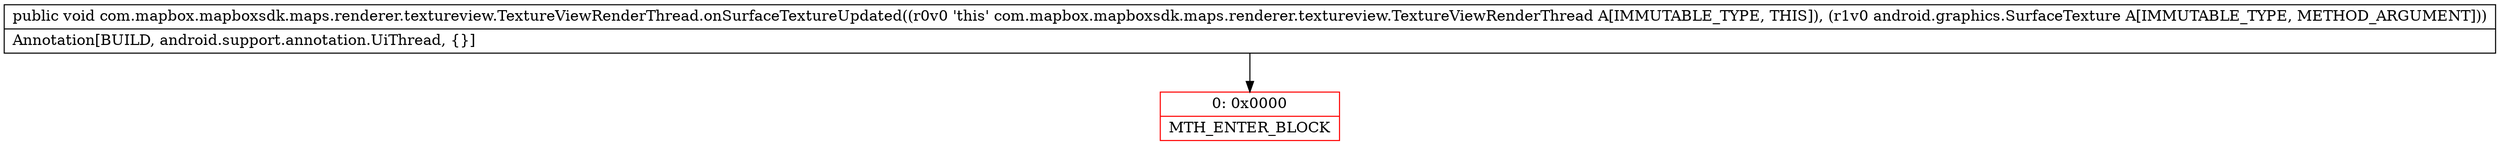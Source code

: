 digraph "CFG forcom.mapbox.mapboxsdk.maps.renderer.textureview.TextureViewRenderThread.onSurfaceTextureUpdated(Landroid\/graphics\/SurfaceTexture;)V" {
subgraph cluster_Region_211633384 {
label = "R(0)";
node [shape=record,color=blue];
}
Node_0 [shape=record,color=red,label="{0\:\ 0x0000|MTH_ENTER_BLOCK\l}"];
MethodNode[shape=record,label="{public void com.mapbox.mapboxsdk.maps.renderer.textureview.TextureViewRenderThread.onSurfaceTextureUpdated((r0v0 'this' com.mapbox.mapboxsdk.maps.renderer.textureview.TextureViewRenderThread A[IMMUTABLE_TYPE, THIS]), (r1v0 android.graphics.SurfaceTexture A[IMMUTABLE_TYPE, METHOD_ARGUMENT]))  | Annotation[BUILD, android.support.annotation.UiThread, \{\}]\l}"];
MethodNode -> Node_0;
}

